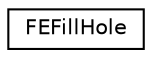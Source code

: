 digraph "Graphical Class Hierarchy"
{
  edge [fontname="Helvetica",fontsize="10",labelfontname="Helvetica",labelfontsize="10"];
  node [fontname="Helvetica",fontsize="10",shape=record];
  rankdir="LR";
  Node1 [label="FEFillHole",height=0.2,width=0.4,color="black", fillcolor="white", style="filled",URL="$class_f_e_fill_hole.html"];
}
